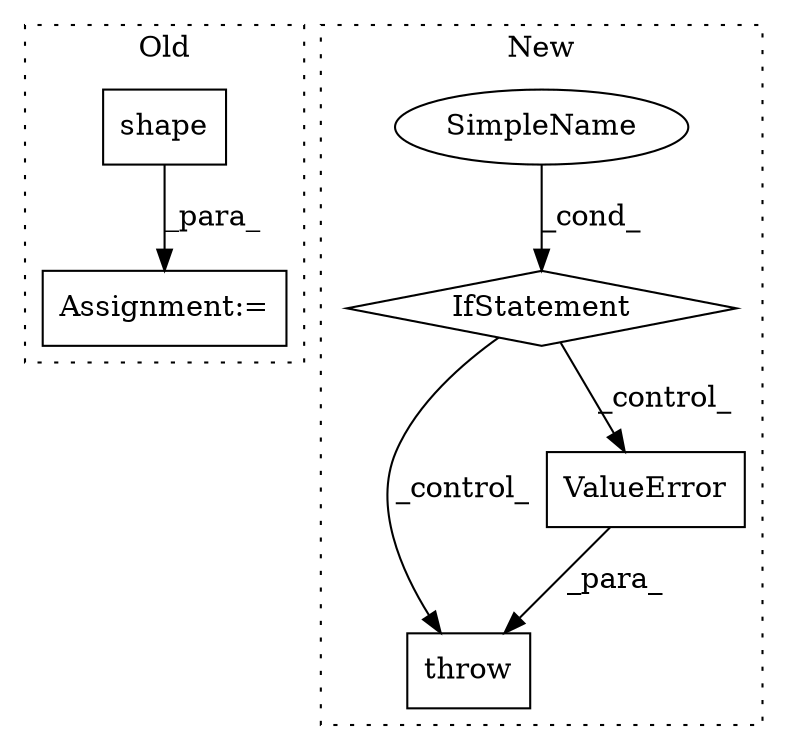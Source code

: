 digraph G {
subgraph cluster0 {
1 [label="shape" a="32" s="2055,2068" l="6,1" shape="box"];
3 [label="Assignment:=" a="7" s="2040" l="1" shape="box"];
label = "Old";
style="dotted";
}
subgraph cluster1 {
2 [label="throw" a="53" s="3159" l="6" shape="box"];
4 [label="IfStatement" a="25" s="3073,3097" l="4,2" shape="diamond"];
5 [label="SimpleName" a="42" s="" l="" shape="ellipse"];
6 [label="ValueError" a="32" s="3165,3233" l="11,1" shape="box"];
label = "New";
style="dotted";
}
1 -> 3 [label="_para_"];
4 -> 2 [label="_control_"];
4 -> 6 [label="_control_"];
5 -> 4 [label="_cond_"];
6 -> 2 [label="_para_"];
}